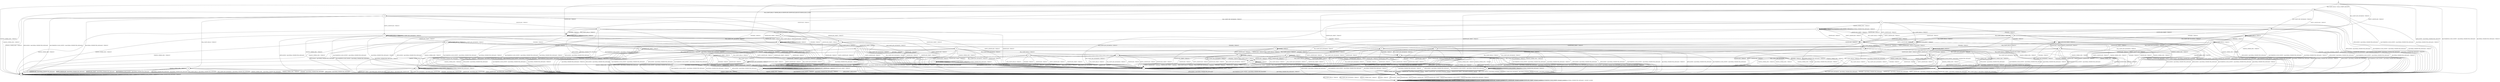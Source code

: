 digraph g {

	s0 [shape="circle" label="s0"];
	s1 [shape="circle" label="s1"];
	s2 [shape="circle" label="s2"];
	s3 [shape="circle" label="s3"];
	s4 [shape="circle" label="s4"];
	s5 [shape="circle" label="s5"];
	s6 [shape="circle" label="s6"];
	s7 [shape="circle" label="s7"];
	s8 [shape="circle" label="s8"];
	s9 [shape="circle" label="s9"];
	s10 [shape="circle" label="s10"];
	s11 [shape="circle" label="s11"];
	s12 [shape="circle" label="s12"];
	s13 [shape="circle" label="s13"];
	s14 [shape="circle" label="s14"];
	s15 [shape="circle" label="s15"];
	s16 [shape="circle" label="s16"];
	s17 [shape="circle" label="s17"];
	s18 [shape="circle" label="s18"];
	s19 [shape="circle" label="s19"];
	s20 [shape="circle" label="s20"];
	s21 [shape="circle" label="s21"];
	s22 [shape="circle" label="s22"];
	s23 [shape="circle" label="s23"];
	s24 [shape="circle" label="s24"];
	s25 [shape="circle" label="s25"];
	s26 [shape="circle" label="s26"];
	s27 [shape="circle" label="s27"];
	s28 [shape="circle" label="s28"];
	s29 [shape="circle" label="s29"];
	s30 [shape="circle" label="s30"];
	s31 [shape="circle" label="s31"];
	s32 [shape="circle" label="s32"];
	s33 [shape="circle" label="s33"];
	s34 [shape="circle" label="s34"];
	s35 [shape="circle" label="s35"];
	s36 [shape="circle" label="s36"];
	s37 [shape="circle" label="s37"];
	s38 [shape="circle" label="s38"];
	s39 [shape="circle" label="s39"];
	s40 [shape="circle" label="s40"];
	s41 [shape="circle" label="s41"];
	s42 [shape="circle" label="s42"];
	s43 [shape="circle" label="s43"];
	s44 [shape="circle" label="s44"];
	s45 [shape="circle" label="s45"];
	s46 [shape="circle" label="s46"];
	s47 [shape="circle" label="s47"];
	s0 -> s3 [label="RSA_CLIENT_HELLO / HELLO_VERIFY_REQUEST"];
	s0 -> s1 [label="RSA_CLIENT_KEY_EXCHANGE / TIMEOUT"];
	s0 -> s9 [label="CHANGE_CIPHER_SPEC / TIMEOUT"];
	s0 -> s7 [label="FINISHED / TIMEOUT"];
	s0 -> s5 [label="APPLICATION / Alert(FATAL,UNEXPECTED_MESSAGE)"];
	s0 -> s8 [label="CERTIFICATE / TIMEOUT"];
	s0 -> s4 [label="EMPTY_CERTIFICATE / TIMEOUT"];
	s0 -> s7 [label="CERTIFICATE_VERIFY / TIMEOUT"];
	s0 -> s5 [label="Alert(WARNING,CLOSE_NOTIFY) / Alert(FATAL,UNEXPECTED_MESSAGE)"];
	s0 -> s5 [label="Alert(FATAL,UNEXPECTED_MESSAGE) / TIMEOUT"];
	s1 -> s25 [label="RSA_CLIENT_HELLO / TIMEOUT"];
	s1 -> s7 [label="RSA_CLIENT_KEY_EXCHANGE / TIMEOUT"];
	s1 -> s2 [label="CHANGE_CIPHER_SPEC / TIMEOUT"];
	s1 -> s41 [label="FINISHED / TIMEOUT"];
	s1 -> s5 [label="APPLICATION / Alert(FATAL,UNEXPECTED_MESSAGE)"];
	s1 -> s24 [label="CERTIFICATE / TIMEOUT"];
	s1 -> s24 [label="EMPTY_CERTIFICATE / TIMEOUT"];
	s1 -> s42 [label="CERTIFICATE_VERIFY / TIMEOUT"];
	s1 -> s5 [label="Alert(WARNING,CLOSE_NOTIFY) / Alert(FATAL,UNEXPECTED_MESSAGE)"];
	s1 -> s5 [label="Alert(FATAL,UNEXPECTED_MESSAGE) / TIMEOUT"];
	s2 -> s5 [label="RSA_CLIENT_HELLO / Alert(FATAL,UNEXPECTED_MESSAGE)"];
	s2 -> s5 [label="RSA_CLIENT_KEY_EXCHANGE / Alert(FATAL,UNEXPECTED_MESSAGE)"];
	s2 -> s9 [label="CHANGE_CIPHER_SPEC / TIMEOUT"];
	s2 -> s5 [label="FINISHED / Alert(FATAL,UNEXPECTED_MESSAGE)"];
	s2 -> s2 [label="APPLICATION / TIMEOUT"];
	s2 -> s5 [label="CERTIFICATE / Alert(FATAL,UNEXPECTED_MESSAGE)"];
	s2 -> s5 [label="EMPTY_CERTIFICATE / Alert(FATAL,UNEXPECTED_MESSAGE)"];
	s2 -> s5 [label="CERTIFICATE_VERIFY / Alert(FATAL,UNEXPECTED_MESSAGE)"];
	s2 -> s2 [label="Alert(WARNING,CLOSE_NOTIFY) / TIMEOUT"];
	s2 -> s2 [label="Alert(FATAL,UNEXPECTED_MESSAGE) / TIMEOUT"];
	s3 -> s10 [label="RSA_CLIENT_HELLO / SERVER_HELLO,CERTIFICATE,CERTIFICATE_REQUEST,SERVER_HELLO_DONE"];
	s3 -> s1 [label="RSA_CLIENT_KEY_EXCHANGE / TIMEOUT"];
	s3 -> s9 [label="CHANGE_CIPHER_SPEC / TIMEOUT"];
	s3 -> s7 [label="FINISHED / TIMEOUT"];
	s3 -> s5 [label="APPLICATION / Alert(FATAL,UNEXPECTED_MESSAGE)"];
	s3 -> s8 [label="CERTIFICATE / TIMEOUT"];
	s3 -> s4 [label="EMPTY_CERTIFICATE / TIMEOUT"];
	s3 -> s7 [label="CERTIFICATE_VERIFY / TIMEOUT"];
	s3 -> s5 [label="Alert(WARNING,CLOSE_NOTIFY) / Alert(FATAL,UNEXPECTED_MESSAGE)"];
	s3 -> s5 [label="Alert(FATAL,UNEXPECTED_MESSAGE) / TIMEOUT"];
	s4 -> s4 [label="RSA_CLIENT_HELLO / TIMEOUT"];
	s4 -> s24 [label="RSA_CLIENT_KEY_EXCHANGE / TIMEOUT"];
	s4 -> s2 [label="CHANGE_CIPHER_SPEC / TIMEOUT"];
	s4 -> s33 [label="FINISHED / TIMEOUT"];
	s4 -> s5 [label="APPLICATION / Alert(FATAL,UNEXPECTED_MESSAGE)"];
	s4 -> s7 [label="CERTIFICATE / TIMEOUT"];
	s4 -> s7 [label="EMPTY_CERTIFICATE / TIMEOUT"];
	s4 -> s27 [label="CERTIFICATE_VERIFY / TIMEOUT"];
	s4 -> s5 [label="Alert(WARNING,CLOSE_NOTIFY) / Alert(FATAL,UNEXPECTED_MESSAGE)"];
	s4 -> s5 [label="Alert(FATAL,UNEXPECTED_MESSAGE) / TIMEOUT"];
	s5 -> s6 [label="RSA_CLIENT_HELLO / TIMEOUT"];
	s5 -> s6 [label="RSA_CLIENT_KEY_EXCHANGE / TIMEOUT"];
	s5 -> s6 [label="CHANGE_CIPHER_SPEC / TIMEOUT"];
	s5 -> s6 [label="FINISHED / TIMEOUT"];
	s5 -> s6 [label="APPLICATION / TIMEOUT"];
	s5 -> s6 [label="CERTIFICATE / TIMEOUT"];
	s5 -> s6 [label="EMPTY_CERTIFICATE / TIMEOUT"];
	s5 -> s6 [label="CERTIFICATE_VERIFY / TIMEOUT"];
	s5 -> s6 [label="Alert(WARNING,CLOSE_NOTIFY) / TIMEOUT"];
	s5 -> s6 [label="Alert(FATAL,UNEXPECTED_MESSAGE) / TIMEOUT"];
	s6 -> s6 [label="RSA_CLIENT_HELLO / SOCKET_CLOSED"];
	s6 -> s6 [label="RSA_CLIENT_KEY_EXCHANGE / SOCKET_CLOSED"];
	s6 -> s6 [label="CHANGE_CIPHER_SPEC / SOCKET_CLOSED"];
	s6 -> s6 [label="FINISHED / SOCKET_CLOSED"];
	s6 -> s6 [label="APPLICATION / SOCKET_CLOSED"];
	s6 -> s6 [label="CERTIFICATE / SOCKET_CLOSED"];
	s6 -> s6 [label="EMPTY_CERTIFICATE / SOCKET_CLOSED"];
	s6 -> s6 [label="CERTIFICATE_VERIFY / SOCKET_CLOSED"];
	s6 -> s6 [label="Alert(WARNING,CLOSE_NOTIFY) / SOCKET_CLOSED"];
	s6 -> s6 [label="Alert(FATAL,UNEXPECTED_MESSAGE) / SOCKET_CLOSED"];
	s7 -> s7 [label="RSA_CLIENT_HELLO / TIMEOUT"];
	s7 -> s7 [label="RSA_CLIENT_KEY_EXCHANGE / TIMEOUT"];
	s7 -> s9 [label="CHANGE_CIPHER_SPEC / TIMEOUT"];
	s7 -> s7 [label="FINISHED / TIMEOUT"];
	s7 -> s5 [label="APPLICATION / Alert(FATAL,UNEXPECTED_MESSAGE)"];
	s7 -> s7 [label="CERTIFICATE / TIMEOUT"];
	s7 -> s7 [label="EMPTY_CERTIFICATE / TIMEOUT"];
	s7 -> s7 [label="CERTIFICATE_VERIFY / TIMEOUT"];
	s7 -> s5 [label="Alert(WARNING,CLOSE_NOTIFY) / Alert(FATAL,UNEXPECTED_MESSAGE)"];
	s7 -> s5 [label="Alert(FATAL,UNEXPECTED_MESSAGE) / TIMEOUT"];
	s8 -> s8 [label="RSA_CLIENT_HELLO / TIMEOUT"];
	s8 -> s23 [label="RSA_CLIENT_KEY_EXCHANGE / TIMEOUT"];
	s8 -> s9 [label="CHANGE_CIPHER_SPEC / TIMEOUT"];
	s8 -> s8 [label="FINISHED / TIMEOUT"];
	s8 -> s5 [label="APPLICATION / Alert(FATAL,UNEXPECTED_MESSAGE)"];
	s8 -> s7 [label="CERTIFICATE / TIMEOUT"];
	s8 -> s7 [label="EMPTY_CERTIFICATE / TIMEOUT"];
	s8 -> s27 [label="CERTIFICATE_VERIFY / TIMEOUT"];
	s8 -> s5 [label="Alert(WARNING,CLOSE_NOTIFY) / Alert(FATAL,UNEXPECTED_MESSAGE)"];
	s8 -> s5 [label="Alert(FATAL,UNEXPECTED_MESSAGE) / TIMEOUT"];
	s9 -> s9 [label="RSA_CLIENT_HELLO / TIMEOUT"];
	s9 -> s9 [label="RSA_CLIENT_KEY_EXCHANGE / TIMEOUT"];
	s9 -> s9 [label="CHANGE_CIPHER_SPEC / TIMEOUT"];
	s9 -> s9 [label="FINISHED / TIMEOUT"];
	s9 -> s9 [label="APPLICATION / TIMEOUT"];
	s9 -> s9 [label="CERTIFICATE / TIMEOUT"];
	s9 -> s9 [label="EMPTY_CERTIFICATE / TIMEOUT"];
	s9 -> s9 [label="CERTIFICATE_VERIFY / TIMEOUT"];
	s9 -> s9 [label="Alert(WARNING,CLOSE_NOTIFY) / TIMEOUT"];
	s9 -> s9 [label="Alert(FATAL,UNEXPECTED_MESSAGE) / TIMEOUT"];
	s10 -> s26 [label="RSA_CLIENT_HELLO / TIMEOUT"];
	s10 -> s12 [label="RSA_CLIENT_KEY_EXCHANGE / TIMEOUT"];
	s10 -> s9 [label="CHANGE_CIPHER_SPEC / TIMEOUT"];
	s10 -> s7 [label="FINISHED / TIMEOUT"];
	s10 -> s5 [label="APPLICATION / Alert(FATAL,UNEXPECTED_MESSAGE)"];
	s10 -> s17 [label="CERTIFICATE / TIMEOUT"];
	s10 -> s11 [label="EMPTY_CERTIFICATE / TIMEOUT"];
	s10 -> s7 [label="CERTIFICATE_VERIFY / TIMEOUT"];
	s10 -> s5 [label="Alert(WARNING,CLOSE_NOTIFY) / Alert(FATAL,UNEXPECTED_MESSAGE)"];
	s10 -> s5 [label="Alert(FATAL,UNEXPECTED_MESSAGE) / TIMEOUT"];
	s11 -> s11 [label="RSA_CLIENT_HELLO / TIMEOUT"];
	s11 -> s11 [label="RSA_CLIENT_KEY_EXCHANGE / TIMEOUT"];
	s11 -> s13 [label="CHANGE_CIPHER_SPEC / TIMEOUT"];
	s11 -> s35 [label="FINISHED / TIMEOUT"];
	s11 -> s5 [label="APPLICATION / Alert(FATAL,UNEXPECTED_MESSAGE)"];
	s11 -> s7 [label="CERTIFICATE / TIMEOUT"];
	s11 -> s7 [label="EMPTY_CERTIFICATE / TIMEOUT"];
	s11 -> s38 [label="CERTIFICATE_VERIFY / TIMEOUT"];
	s11 -> s5 [label="Alert(WARNING,CLOSE_NOTIFY) / Alert(FATAL,UNEXPECTED_MESSAGE)"];
	s11 -> s5 [label="Alert(FATAL,UNEXPECTED_MESSAGE) / TIMEOUT"];
	s12 -> s25 [label="RSA_CLIENT_HELLO / TIMEOUT"];
	s12 -> s7 [label="RSA_CLIENT_KEY_EXCHANGE / TIMEOUT"];
	s12 -> s16 [label="CHANGE_CIPHER_SPEC / TIMEOUT"];
	s12 -> s41 [label="FINISHED / TIMEOUT"];
	s12 -> s5 [label="APPLICATION / Alert(FATAL,UNEXPECTED_MESSAGE)"];
	s12 -> s24 [label="CERTIFICATE / TIMEOUT"];
	s12 -> s24 [label="EMPTY_CERTIFICATE / TIMEOUT"];
	s12 -> s14 [label="CERTIFICATE_VERIFY / TIMEOUT"];
	s12 -> s5 [label="Alert(WARNING,CLOSE_NOTIFY) / Alert(FATAL,UNEXPECTED_MESSAGE)"];
	s12 -> s5 [label="Alert(FATAL,UNEXPECTED_MESSAGE) / TIMEOUT"];
	s13 -> s5 [label="RSA_CLIENT_HELLO / Alert(FATAL,BAD_CERTIFICATE)"];
	s13 -> s5 [label="RSA_CLIENT_KEY_EXCHANGE / Alert(FATAL,BAD_CERTIFICATE)"];
	s13 -> s9 [label="CHANGE_CIPHER_SPEC / TIMEOUT"];
	s13 -> s5 [label="FINISHED / Alert(FATAL,BAD_CERTIFICATE)"];
	s13 -> s13 [label="APPLICATION / TIMEOUT"];
	s13 -> s5 [label="CERTIFICATE / Alert(FATAL,BAD_CERTIFICATE)"];
	s13 -> s5 [label="EMPTY_CERTIFICATE / Alert(FATAL,BAD_CERTIFICATE)"];
	s13 -> s5 [label="CERTIFICATE_VERIFY / Alert(FATAL,BAD_CERTIFICATE)"];
	s13 -> s13 [label="Alert(WARNING,CLOSE_NOTIFY) / TIMEOUT"];
	s13 -> s13 [label="Alert(FATAL,UNEXPECTED_MESSAGE) / TIMEOUT"];
	s14 -> s34 [label="RSA_CLIENT_HELLO / TIMEOUT"];
	s14 -> s7 [label="RSA_CLIENT_KEY_EXCHANGE / TIMEOUT"];
	s14 -> s15 [label="CHANGE_CIPHER_SPEC / TIMEOUT"];
	s14 -> s14 [label="FINISHED / TIMEOUT"];
	s14 -> s5 [label="APPLICATION / Alert(FATAL,UNEXPECTED_MESSAGE)"];
	s14 -> s36 [label="CERTIFICATE / TIMEOUT"];
	s14 -> s36 [label="EMPTY_CERTIFICATE / TIMEOUT"];
	s14 -> s7 [label="CERTIFICATE_VERIFY / TIMEOUT"];
	s14 -> s5 [label="Alert(WARNING,CLOSE_NOTIFY) / Alert(FATAL,UNEXPECTED_MESSAGE)"];
	s14 -> s5 [label="Alert(FATAL,UNEXPECTED_MESSAGE) / TIMEOUT"];
	s15 -> s5 [label="RSA_CLIENT_HELLO / Alert(FATAL,INTERNAL_ERROR)"];
	s15 -> s5 [label="RSA_CLIENT_KEY_EXCHANGE / Alert(FATAL,INTERNAL_ERROR)"];
	s15 -> s9 [label="CHANGE_CIPHER_SPEC / TIMEOUT"];
	s15 -> s5 [label="FINISHED / Alert(FATAL,INTERNAL_ERROR)"];
	s15 -> s15 [label="APPLICATION / TIMEOUT"];
	s15 -> s5 [label="CERTIFICATE / Alert(FATAL,INTERNAL_ERROR)"];
	s15 -> s5 [label="EMPTY_CERTIFICATE / Alert(FATAL,INTERNAL_ERROR)"];
	s15 -> s5 [label="CERTIFICATE_VERIFY / Alert(FATAL,INTERNAL_ERROR)"];
	s15 -> s15 [label="Alert(WARNING,CLOSE_NOTIFY) / TIMEOUT"];
	s15 -> s15 [label="Alert(FATAL,UNEXPECTED_MESSAGE) / TIMEOUT"];
	s16 -> s25 [label="RSA_CLIENT_HELLO / TIMEOUT"];
	s16 -> s7 [label="RSA_CLIENT_KEY_EXCHANGE / TIMEOUT"];
	s16 -> s9 [label="CHANGE_CIPHER_SPEC / TIMEOUT"];
	s16 -> s5 [label="FINISHED / Alert(FATAL,INTERNAL_ERROR)"];
	s16 -> s16 [label="APPLICATION / TIMEOUT"];
	s16 -> s24 [label="CERTIFICATE / TIMEOUT"];
	s16 -> s24 [label="EMPTY_CERTIFICATE / TIMEOUT"];
	s16 -> s42 [label="CERTIFICATE_VERIFY / TIMEOUT"];
	s16 -> s16 [label="Alert(WARNING,CLOSE_NOTIFY) / TIMEOUT"];
	s16 -> s16 [label="Alert(FATAL,UNEXPECTED_MESSAGE) / TIMEOUT"];
	s17 -> s8 [label="RSA_CLIENT_HELLO / TIMEOUT"];
	s17 -> s18 [label="RSA_CLIENT_KEY_EXCHANGE / TIMEOUT"];
	s17 -> s9 [label="CHANGE_CIPHER_SPEC / TIMEOUT"];
	s17 -> s8 [label="FINISHED / TIMEOUT"];
	s17 -> s5 [label="APPLICATION / Alert(FATAL,UNEXPECTED_MESSAGE)"];
	s17 -> s7 [label="CERTIFICATE / TIMEOUT"];
	s17 -> s7 [label="EMPTY_CERTIFICATE / TIMEOUT"];
	s17 -> s27 [label="CERTIFICATE_VERIFY / TIMEOUT"];
	s17 -> s5 [label="Alert(WARNING,CLOSE_NOTIFY) / Alert(FATAL,UNEXPECTED_MESSAGE)"];
	s17 -> s5 [label="Alert(FATAL,UNEXPECTED_MESSAGE) / TIMEOUT"];
	s18 -> s23 [label="RSA_CLIENT_HELLO / TIMEOUT"];
	s18 -> s7 [label="RSA_CLIENT_KEY_EXCHANGE / TIMEOUT"];
	s18 -> s9 [label="CHANGE_CIPHER_SPEC / TIMEOUT"];
	s18 -> s23 [label="FINISHED / TIMEOUT"];
	s18 -> s5 [label="APPLICATION / Alert(FATAL,UNEXPECTED_MESSAGE)"];
	s18 -> s7 [label="CERTIFICATE / TIMEOUT"];
	s18 -> s7 [label="EMPTY_CERTIFICATE / TIMEOUT"];
	s18 -> s19 [label="CERTIFICATE_VERIFY / TIMEOUT"];
	s18 -> s5 [label="Alert(WARNING,CLOSE_NOTIFY) / Alert(FATAL,UNEXPECTED_MESSAGE)"];
	s18 -> s5 [label="Alert(FATAL,UNEXPECTED_MESSAGE) / TIMEOUT"];
	s19 -> s22 [label="RSA_CLIENT_HELLO / TIMEOUT"];
	s19 -> s7 [label="RSA_CLIENT_KEY_EXCHANGE / TIMEOUT"];
	s19 -> s20 [label="CHANGE_CIPHER_SPEC / TIMEOUT"];
	s19 -> s39 [label="FINISHED / TIMEOUT"];
	s19 -> s5 [label="APPLICATION / Alert(FATAL,UNEXPECTED_MESSAGE)"];
	s19 -> s7 [label="CERTIFICATE / TIMEOUT"];
	s19 -> s7 [label="EMPTY_CERTIFICATE / TIMEOUT"];
	s19 -> s7 [label="CERTIFICATE_VERIFY / TIMEOUT"];
	s19 -> s5 [label="Alert(WARNING,CLOSE_NOTIFY) / Alert(FATAL,UNEXPECTED_MESSAGE)"];
	s19 -> s5 [label="Alert(FATAL,UNEXPECTED_MESSAGE) / TIMEOUT"];
	s20 -> s7 [label="RSA_CLIENT_HELLO / TIMEOUT"];
	s20 -> s7 [label="RSA_CLIENT_KEY_EXCHANGE / TIMEOUT"];
	s20 -> s9 [label="CHANGE_CIPHER_SPEC / TIMEOUT"];
	s20 -> s21 [label="FINISHED / CHANGE_CIPHER_SPEC,FINISHED,CHANGE_CIPHER_SPEC,FINISHED"];
	s20 -> s20 [label="APPLICATION / TIMEOUT"];
	s20 -> s7 [label="CERTIFICATE / TIMEOUT"];
	s20 -> s7 [label="EMPTY_CERTIFICATE / TIMEOUT"];
	s20 -> s7 [label="CERTIFICATE_VERIFY / TIMEOUT"];
	s20 -> s20 [label="Alert(WARNING,CLOSE_NOTIFY) / TIMEOUT"];
	s20 -> s20 [label="Alert(FATAL,UNEXPECTED_MESSAGE) / TIMEOUT"];
	s21 -> s21 [label="RSA_CLIENT_HELLO / TIMEOUT"];
	s21 -> s21 [label="RSA_CLIENT_KEY_EXCHANGE / TIMEOUT"];
	s21 -> s9 [label="CHANGE_CIPHER_SPEC / TIMEOUT"];
	s21 -> s21 [label="FINISHED / TIMEOUT"];
	s21 -> s5 [label="APPLICATION / APPLICATION"];
	s21 -> s21 [label="CERTIFICATE / TIMEOUT"];
	s21 -> s21 [label="EMPTY_CERTIFICATE / TIMEOUT"];
	s21 -> s21 [label="CERTIFICATE_VERIFY / TIMEOUT"];
	s21 -> s5 [label="Alert(WARNING,CLOSE_NOTIFY) / TIMEOUT"];
	s21 -> s5 [label="Alert(FATAL,UNEXPECTED_MESSAGE) / TIMEOUT"];
	s22 -> s7 [label="RSA_CLIENT_HELLO / TIMEOUT"];
	s22 -> s7 [label="RSA_CLIENT_KEY_EXCHANGE / TIMEOUT"];
	s22 -> s2 [label="CHANGE_CIPHER_SPEC / TIMEOUT"];
	s22 -> s32 [label="FINISHED / TIMEOUT"];
	s22 -> s5 [label="APPLICATION / Alert(FATAL,UNEXPECTED_MESSAGE)"];
	s22 -> s7 [label="CERTIFICATE / TIMEOUT"];
	s22 -> s7 [label="EMPTY_CERTIFICATE / TIMEOUT"];
	s22 -> s7 [label="CERTIFICATE_VERIFY / TIMEOUT"];
	s22 -> s5 [label="Alert(WARNING,CLOSE_NOTIFY) / Alert(FATAL,UNEXPECTED_MESSAGE)"];
	s22 -> s5 [label="Alert(FATAL,UNEXPECTED_MESSAGE) / TIMEOUT"];
	s23 -> s23 [label="RSA_CLIENT_HELLO / TIMEOUT"];
	s23 -> s7 [label="RSA_CLIENT_KEY_EXCHANGE / TIMEOUT"];
	s23 -> s9 [label="CHANGE_CIPHER_SPEC / TIMEOUT"];
	s23 -> s23 [label="FINISHED / TIMEOUT"];
	s23 -> s5 [label="APPLICATION / Alert(FATAL,UNEXPECTED_MESSAGE)"];
	s23 -> s7 [label="CERTIFICATE / TIMEOUT"];
	s23 -> s7 [label="EMPTY_CERTIFICATE / TIMEOUT"];
	s23 -> s28 [label="CERTIFICATE_VERIFY / TIMEOUT"];
	s23 -> s5 [label="Alert(WARNING,CLOSE_NOTIFY) / Alert(FATAL,UNEXPECTED_MESSAGE)"];
	s23 -> s5 [label="Alert(FATAL,UNEXPECTED_MESSAGE) / TIMEOUT"];
	s24 -> s29 [label="RSA_CLIENT_HELLO / TIMEOUT"];
	s24 -> s7 [label="RSA_CLIENT_KEY_EXCHANGE / TIMEOUT"];
	s24 -> s2 [label="CHANGE_CIPHER_SPEC / TIMEOUT"];
	s24 -> s45 [label="FINISHED / TIMEOUT"];
	s24 -> s5 [label="APPLICATION / Alert(FATAL,UNEXPECTED_MESSAGE)"];
	s24 -> s7 [label="CERTIFICATE / TIMEOUT"];
	s24 -> s7 [label="EMPTY_CERTIFICATE / TIMEOUT"];
	s24 -> s28 [label="CERTIFICATE_VERIFY / TIMEOUT"];
	s24 -> s5 [label="Alert(WARNING,CLOSE_NOTIFY) / Alert(FATAL,UNEXPECTED_MESSAGE)"];
	s24 -> s5 [label="Alert(FATAL,UNEXPECTED_MESSAGE) / TIMEOUT"];
	s25 -> s7 [label="RSA_CLIENT_HELLO / TIMEOUT"];
	s25 -> s7 [label="RSA_CLIENT_KEY_EXCHANGE / TIMEOUT"];
	s25 -> s2 [label="CHANGE_CIPHER_SPEC / TIMEOUT"];
	s25 -> s30 [label="FINISHED / TIMEOUT"];
	s25 -> s5 [label="APPLICATION / Alert(FATAL,UNEXPECTED_MESSAGE)"];
	s25 -> s29 [label="CERTIFICATE / TIMEOUT"];
	s25 -> s29 [label="EMPTY_CERTIFICATE / TIMEOUT"];
	s25 -> s25 [label="CERTIFICATE_VERIFY / TIMEOUT"];
	s25 -> s5 [label="Alert(WARNING,CLOSE_NOTIFY) / Alert(FATAL,UNEXPECTED_MESSAGE)"];
	s25 -> s5 [label="Alert(FATAL,UNEXPECTED_MESSAGE) / TIMEOUT"];
	s26 -> s5 [label="RSA_CLIENT_HELLO / Alert(FATAL,UNEXPECTED_MESSAGE)"];
	s26 -> s5 [label="RSA_CLIENT_KEY_EXCHANGE / Alert(FATAL,UNEXPECTED_MESSAGE)"];
	s26 -> s5 [label="CHANGE_CIPHER_SPEC / Alert(FATAL,UNEXPECTED_MESSAGE)"];
	s26 -> s5 [label="FINISHED / Alert(FATAL,UNEXPECTED_MESSAGE)"];
	s26 -> s5 [label="APPLICATION / Alert(FATAL,UNEXPECTED_MESSAGE)"];
	s26 -> s5 [label="CERTIFICATE / Alert(FATAL,UNEXPECTED_MESSAGE)"];
	s26 -> s5 [label="EMPTY_CERTIFICATE / Alert(FATAL,UNEXPECTED_MESSAGE)"];
	s26 -> s5 [label="CERTIFICATE_VERIFY / Alert(FATAL,UNEXPECTED_MESSAGE)"];
	s26 -> s5 [label="Alert(WARNING,CLOSE_NOTIFY) / Alert(FATAL,UNEXPECTED_MESSAGE)"];
	s26 -> s5 [label="Alert(FATAL,UNEXPECTED_MESSAGE) / Alert(FATAL,UNEXPECTED_MESSAGE)"];
	s27 -> s40 [label="RSA_CLIENT_HELLO / TIMEOUT"];
	s27 -> s28 [label="RSA_CLIENT_KEY_EXCHANGE / TIMEOUT"];
	s27 -> s2 [label="CHANGE_CIPHER_SPEC / TIMEOUT"];
	s27 -> s43 [label="FINISHED / TIMEOUT"];
	s27 -> s5 [label="APPLICATION / Alert(FATAL,UNEXPECTED_MESSAGE)"];
	s27 -> s7 [label="CERTIFICATE / TIMEOUT"];
	s27 -> s7 [label="EMPTY_CERTIFICATE / TIMEOUT"];
	s27 -> s7 [label="CERTIFICATE_VERIFY / TIMEOUT"];
	s27 -> s5 [label="Alert(WARNING,CLOSE_NOTIFY) / Alert(FATAL,UNEXPECTED_MESSAGE)"];
	s27 -> s5 [label="Alert(FATAL,UNEXPECTED_MESSAGE) / TIMEOUT"];
	s28 -> s22 [label="RSA_CLIENT_HELLO / TIMEOUT"];
	s28 -> s7 [label="RSA_CLIENT_KEY_EXCHANGE / TIMEOUT"];
	s28 -> s2 [label="CHANGE_CIPHER_SPEC / TIMEOUT"];
	s28 -> s39 [label="FINISHED / TIMEOUT"];
	s28 -> s5 [label="APPLICATION / Alert(FATAL,UNEXPECTED_MESSAGE)"];
	s28 -> s7 [label="CERTIFICATE / TIMEOUT"];
	s28 -> s7 [label="EMPTY_CERTIFICATE / TIMEOUT"];
	s28 -> s7 [label="CERTIFICATE_VERIFY / TIMEOUT"];
	s28 -> s5 [label="Alert(WARNING,CLOSE_NOTIFY) / Alert(FATAL,UNEXPECTED_MESSAGE)"];
	s28 -> s5 [label="Alert(FATAL,UNEXPECTED_MESSAGE) / TIMEOUT"];
	s29 -> s7 [label="RSA_CLIENT_HELLO / TIMEOUT"];
	s29 -> s7 [label="RSA_CLIENT_KEY_EXCHANGE / TIMEOUT"];
	s29 -> s2 [label="CHANGE_CIPHER_SPEC / TIMEOUT"];
	s29 -> s31 [label="FINISHED / TIMEOUT"];
	s29 -> s5 [label="APPLICATION / Alert(FATAL,UNEXPECTED_MESSAGE)"];
	s29 -> s7 [label="CERTIFICATE / TIMEOUT"];
	s29 -> s7 [label="EMPTY_CERTIFICATE / TIMEOUT"];
	s29 -> s22 [label="CERTIFICATE_VERIFY / TIMEOUT"];
	s29 -> s5 [label="Alert(WARNING,CLOSE_NOTIFY) / Alert(FATAL,UNEXPECTED_MESSAGE)"];
	s29 -> s5 [label="Alert(FATAL,UNEXPECTED_MESSAGE) / TIMEOUT"];
	s30 -> s7 [label="RSA_CLIENT_HELLO / TIMEOUT"];
	s30 -> s7 [label="RSA_CLIENT_KEY_EXCHANGE / TIMEOUT"];
	s30 -> s2 [label="CHANGE_CIPHER_SPEC / TIMEOUT"];
	s30 -> s7 [label="FINISHED / TIMEOUT"];
	s30 -> s5 [label="APPLICATION / Alert(FATAL,UNEXPECTED_MESSAGE)"];
	s30 -> s31 [label="CERTIFICATE / TIMEOUT"];
	s30 -> s31 [label="EMPTY_CERTIFICATE / TIMEOUT"];
	s30 -> s30 [label="CERTIFICATE_VERIFY / TIMEOUT"];
	s30 -> s5 [label="Alert(WARNING,CLOSE_NOTIFY) / Alert(FATAL,UNEXPECTED_MESSAGE)"];
	s30 -> s5 [label="Alert(FATAL,UNEXPECTED_MESSAGE) / TIMEOUT"];
	s31 -> s7 [label="RSA_CLIENT_HELLO / TIMEOUT"];
	s31 -> s7 [label="RSA_CLIENT_KEY_EXCHANGE / TIMEOUT"];
	s31 -> s2 [label="CHANGE_CIPHER_SPEC / TIMEOUT"];
	s31 -> s7 [label="FINISHED / TIMEOUT"];
	s31 -> s5 [label="APPLICATION / Alert(FATAL,UNEXPECTED_MESSAGE)"];
	s31 -> s7 [label="CERTIFICATE / TIMEOUT"];
	s31 -> s7 [label="EMPTY_CERTIFICATE / TIMEOUT"];
	s31 -> s32 [label="CERTIFICATE_VERIFY / TIMEOUT"];
	s31 -> s5 [label="Alert(WARNING,CLOSE_NOTIFY) / Alert(FATAL,UNEXPECTED_MESSAGE)"];
	s31 -> s5 [label="Alert(FATAL,UNEXPECTED_MESSAGE) / TIMEOUT"];
	s32 -> s7 [label="RSA_CLIENT_HELLO / TIMEOUT"];
	s32 -> s7 [label="RSA_CLIENT_KEY_EXCHANGE / TIMEOUT"];
	s32 -> s2 [label="CHANGE_CIPHER_SPEC / TIMEOUT"];
	s32 -> s7 [label="FINISHED / TIMEOUT"];
	s32 -> s5 [label="APPLICATION / Alert(FATAL,UNEXPECTED_MESSAGE)"];
	s32 -> s7 [label="CERTIFICATE / TIMEOUT"];
	s32 -> s7 [label="EMPTY_CERTIFICATE / TIMEOUT"];
	s32 -> s7 [label="CERTIFICATE_VERIFY / TIMEOUT"];
	s32 -> s5 [label="Alert(WARNING,CLOSE_NOTIFY) / Alert(FATAL,UNEXPECTED_MESSAGE)"];
	s32 -> s5 [label="Alert(FATAL,UNEXPECTED_MESSAGE) / TIMEOUT"];
	s33 -> s33 [label="RSA_CLIENT_HELLO / TIMEOUT"];
	s33 -> s45 [label="RSA_CLIENT_KEY_EXCHANGE / TIMEOUT"];
	s33 -> s2 [label="CHANGE_CIPHER_SPEC / TIMEOUT"];
	s33 -> s7 [label="FINISHED / TIMEOUT"];
	s33 -> s5 [label="APPLICATION / Alert(FATAL,UNEXPECTED_MESSAGE)"];
	s33 -> s7 [label="CERTIFICATE / TIMEOUT"];
	s33 -> s7 [label="EMPTY_CERTIFICATE / TIMEOUT"];
	s33 -> s43 [label="CERTIFICATE_VERIFY / TIMEOUT"];
	s33 -> s5 [label="Alert(WARNING,CLOSE_NOTIFY) / Alert(FATAL,UNEXPECTED_MESSAGE)"];
	s33 -> s5 [label="Alert(FATAL,UNEXPECTED_MESSAGE) / TIMEOUT"];
	s34 -> s7 [label="RSA_CLIENT_HELLO / TIMEOUT"];
	s34 -> s7 [label="RSA_CLIENT_KEY_EXCHANGE / TIMEOUT"];
	s34 -> s15 [label="CHANGE_CIPHER_SPEC / TIMEOUT"];
	s34 -> s34 [label="FINISHED / TIMEOUT"];
	s34 -> s5 [label="APPLICATION / Alert(FATAL,UNEXPECTED_MESSAGE)"];
	s34 -> s37 [label="CERTIFICATE / TIMEOUT"];
	s34 -> s37 [label="EMPTY_CERTIFICATE / TIMEOUT"];
	s34 -> s7 [label="CERTIFICATE_VERIFY / TIMEOUT"];
	s34 -> s5 [label="Alert(WARNING,CLOSE_NOTIFY) / Alert(FATAL,UNEXPECTED_MESSAGE)"];
	s34 -> s5 [label="Alert(FATAL,UNEXPECTED_MESSAGE) / TIMEOUT"];
	s35 -> s46 [label="RSA_CLIENT_HELLO / TIMEOUT"];
	s35 -> s47 [label="RSA_CLIENT_KEY_EXCHANGE / TIMEOUT"];
	s35 -> s13 [label="CHANGE_CIPHER_SPEC / TIMEOUT"];
	s35 -> s7 [label="FINISHED / TIMEOUT"];
	s35 -> s5 [label="APPLICATION / Alert(FATAL,UNEXPECTED_MESSAGE)"];
	s35 -> s7 [label="CERTIFICATE / TIMEOUT"];
	s35 -> s7 [label="EMPTY_CERTIFICATE / TIMEOUT"];
	s35 -> s35 [label="CERTIFICATE_VERIFY / TIMEOUT"];
	s35 -> s5 [label="Alert(WARNING,CLOSE_NOTIFY) / Alert(FATAL,UNEXPECTED_MESSAGE)"];
	s35 -> s5 [label="Alert(FATAL,UNEXPECTED_MESSAGE) / TIMEOUT"];
	s36 -> s37 [label="RSA_CLIENT_HELLO / TIMEOUT"];
	s36 -> s7 [label="RSA_CLIENT_KEY_EXCHANGE / TIMEOUT"];
	s36 -> s15 [label="CHANGE_CIPHER_SPEC / TIMEOUT"];
	s36 -> s36 [label="FINISHED / TIMEOUT"];
	s36 -> s5 [label="APPLICATION / Alert(FATAL,UNEXPECTED_MESSAGE)"];
	s36 -> s7 [label="CERTIFICATE / TIMEOUT"];
	s36 -> s7 [label="EMPTY_CERTIFICATE / TIMEOUT"];
	s36 -> s7 [label="CERTIFICATE_VERIFY / TIMEOUT"];
	s36 -> s5 [label="Alert(WARNING,CLOSE_NOTIFY) / Alert(FATAL,UNEXPECTED_MESSAGE)"];
	s36 -> s5 [label="Alert(FATAL,UNEXPECTED_MESSAGE) / TIMEOUT"];
	s37 -> s7 [label="RSA_CLIENT_HELLO / TIMEOUT"];
	s37 -> s7 [label="RSA_CLIENT_KEY_EXCHANGE / TIMEOUT"];
	s37 -> s15 [label="CHANGE_CIPHER_SPEC / TIMEOUT"];
	s37 -> s37 [label="FINISHED / TIMEOUT"];
	s37 -> s5 [label="APPLICATION / Alert(FATAL,UNEXPECTED_MESSAGE)"];
	s37 -> s7 [label="CERTIFICATE / TIMEOUT"];
	s37 -> s7 [label="EMPTY_CERTIFICATE / TIMEOUT"];
	s37 -> s7 [label="CERTIFICATE_VERIFY / TIMEOUT"];
	s37 -> s5 [label="Alert(WARNING,CLOSE_NOTIFY) / Alert(FATAL,UNEXPECTED_MESSAGE)"];
	s37 -> s5 [label="Alert(FATAL,UNEXPECTED_MESSAGE) / TIMEOUT"];
	s38 -> s38 [label="RSA_CLIENT_HELLO / TIMEOUT"];
	s38 -> s38 [label="RSA_CLIENT_KEY_EXCHANGE / TIMEOUT"];
	s38 -> s13 [label="CHANGE_CIPHER_SPEC / TIMEOUT"];
	s38 -> s35 [label="FINISHED / TIMEOUT"];
	s38 -> s5 [label="APPLICATION / Alert(FATAL,UNEXPECTED_MESSAGE)"];
	s38 -> s7 [label="CERTIFICATE / TIMEOUT"];
	s38 -> s7 [label="EMPTY_CERTIFICATE / TIMEOUT"];
	s38 -> s7 [label="CERTIFICATE_VERIFY / TIMEOUT"];
	s38 -> s5 [label="Alert(WARNING,CLOSE_NOTIFY) / Alert(FATAL,UNEXPECTED_MESSAGE)"];
	s38 -> s5 [label="Alert(FATAL,UNEXPECTED_MESSAGE) / TIMEOUT"];
	s39 -> s32 [label="RSA_CLIENT_HELLO / TIMEOUT"];
	s39 -> s7 [label="RSA_CLIENT_KEY_EXCHANGE / TIMEOUT"];
	s39 -> s2 [label="CHANGE_CIPHER_SPEC / TIMEOUT"];
	s39 -> s7 [label="FINISHED / TIMEOUT"];
	s39 -> s5 [label="APPLICATION / Alert(FATAL,UNEXPECTED_MESSAGE)"];
	s39 -> s7 [label="CERTIFICATE / TIMEOUT"];
	s39 -> s7 [label="EMPTY_CERTIFICATE / TIMEOUT"];
	s39 -> s7 [label="CERTIFICATE_VERIFY / TIMEOUT"];
	s39 -> s5 [label="Alert(WARNING,CLOSE_NOTIFY) / Alert(FATAL,UNEXPECTED_MESSAGE)"];
	s39 -> s5 [label="Alert(FATAL,UNEXPECTED_MESSAGE) / TIMEOUT"];
	s40 -> s7 [label="RSA_CLIENT_HELLO / TIMEOUT"];
	s40 -> s22 [label="RSA_CLIENT_KEY_EXCHANGE / TIMEOUT"];
	s40 -> s2 [label="CHANGE_CIPHER_SPEC / TIMEOUT"];
	s40 -> s44 [label="FINISHED / TIMEOUT"];
	s40 -> s5 [label="APPLICATION / Alert(FATAL,UNEXPECTED_MESSAGE)"];
	s40 -> s7 [label="CERTIFICATE / TIMEOUT"];
	s40 -> s7 [label="EMPTY_CERTIFICATE / TIMEOUT"];
	s40 -> s7 [label="CERTIFICATE_VERIFY / TIMEOUT"];
	s40 -> s5 [label="Alert(WARNING,CLOSE_NOTIFY) / Alert(FATAL,UNEXPECTED_MESSAGE)"];
	s40 -> s5 [label="Alert(FATAL,UNEXPECTED_MESSAGE) / TIMEOUT"];
	s41 -> s30 [label="RSA_CLIENT_HELLO / TIMEOUT"];
	s41 -> s7 [label="RSA_CLIENT_KEY_EXCHANGE / TIMEOUT"];
	s41 -> s2 [label="CHANGE_CIPHER_SPEC / TIMEOUT"];
	s41 -> s7 [label="FINISHED / TIMEOUT"];
	s41 -> s5 [label="APPLICATION / Alert(FATAL,UNEXPECTED_MESSAGE)"];
	s41 -> s45 [label="CERTIFICATE / TIMEOUT"];
	s41 -> s45 [label="EMPTY_CERTIFICATE / TIMEOUT"];
	s41 -> s41 [label="CERTIFICATE_VERIFY / TIMEOUT"];
	s41 -> s5 [label="Alert(WARNING,CLOSE_NOTIFY) / Alert(FATAL,UNEXPECTED_MESSAGE)"];
	s41 -> s5 [label="Alert(FATAL,UNEXPECTED_MESSAGE) / TIMEOUT"];
	s42 -> s25 [label="RSA_CLIENT_HELLO / TIMEOUT"];
	s42 -> s7 [label="RSA_CLIENT_KEY_EXCHANGE / TIMEOUT"];
	s42 -> s2 [label="CHANGE_CIPHER_SPEC / TIMEOUT"];
	s42 -> s41 [label="FINISHED / TIMEOUT"];
	s42 -> s5 [label="APPLICATION / Alert(FATAL,UNEXPECTED_MESSAGE)"];
	s42 -> s28 [label="CERTIFICATE / TIMEOUT"];
	s42 -> s28 [label="EMPTY_CERTIFICATE / TIMEOUT"];
	s42 -> s7 [label="CERTIFICATE_VERIFY / TIMEOUT"];
	s42 -> s5 [label="Alert(WARNING,CLOSE_NOTIFY) / Alert(FATAL,UNEXPECTED_MESSAGE)"];
	s42 -> s5 [label="Alert(FATAL,UNEXPECTED_MESSAGE) / TIMEOUT"];
	s43 -> s44 [label="RSA_CLIENT_HELLO / TIMEOUT"];
	s43 -> s39 [label="RSA_CLIENT_KEY_EXCHANGE / TIMEOUT"];
	s43 -> s2 [label="CHANGE_CIPHER_SPEC / TIMEOUT"];
	s43 -> s7 [label="FINISHED / TIMEOUT"];
	s43 -> s5 [label="APPLICATION / Alert(FATAL,UNEXPECTED_MESSAGE)"];
	s43 -> s7 [label="CERTIFICATE / TIMEOUT"];
	s43 -> s7 [label="EMPTY_CERTIFICATE / TIMEOUT"];
	s43 -> s7 [label="CERTIFICATE_VERIFY / TIMEOUT"];
	s43 -> s5 [label="Alert(WARNING,CLOSE_NOTIFY) / Alert(FATAL,UNEXPECTED_MESSAGE)"];
	s43 -> s5 [label="Alert(FATAL,UNEXPECTED_MESSAGE) / TIMEOUT"];
	s44 -> s7 [label="RSA_CLIENT_HELLO / TIMEOUT"];
	s44 -> s32 [label="RSA_CLIENT_KEY_EXCHANGE / TIMEOUT"];
	s44 -> s2 [label="CHANGE_CIPHER_SPEC / TIMEOUT"];
	s44 -> s7 [label="FINISHED / TIMEOUT"];
	s44 -> s5 [label="APPLICATION / Alert(FATAL,UNEXPECTED_MESSAGE)"];
	s44 -> s7 [label="CERTIFICATE / TIMEOUT"];
	s44 -> s7 [label="EMPTY_CERTIFICATE / TIMEOUT"];
	s44 -> s7 [label="CERTIFICATE_VERIFY / TIMEOUT"];
	s44 -> s5 [label="Alert(WARNING,CLOSE_NOTIFY) / Alert(FATAL,UNEXPECTED_MESSAGE)"];
	s44 -> s5 [label="Alert(FATAL,UNEXPECTED_MESSAGE) / TIMEOUT"];
	s45 -> s31 [label="RSA_CLIENT_HELLO / TIMEOUT"];
	s45 -> s7 [label="RSA_CLIENT_KEY_EXCHANGE / TIMEOUT"];
	s45 -> s2 [label="CHANGE_CIPHER_SPEC / TIMEOUT"];
	s45 -> s7 [label="FINISHED / TIMEOUT"];
	s45 -> s5 [label="APPLICATION / Alert(FATAL,UNEXPECTED_MESSAGE)"];
	s45 -> s7 [label="CERTIFICATE / TIMEOUT"];
	s45 -> s7 [label="EMPTY_CERTIFICATE / TIMEOUT"];
	s45 -> s39 [label="CERTIFICATE_VERIFY / TIMEOUT"];
	s45 -> s5 [label="Alert(WARNING,CLOSE_NOTIFY) / Alert(FATAL,UNEXPECTED_MESSAGE)"];
	s45 -> s5 [label="Alert(FATAL,UNEXPECTED_MESSAGE) / TIMEOUT"];
	s46 -> s7 [label="RSA_CLIENT_HELLO / TIMEOUT"];
	s46 -> s46 [label="RSA_CLIENT_KEY_EXCHANGE / TIMEOUT"];
	s46 -> s13 [label="CHANGE_CIPHER_SPEC / TIMEOUT"];
	s46 -> s7 [label="FINISHED / TIMEOUT"];
	s46 -> s5 [label="APPLICATION / Alert(FATAL,UNEXPECTED_MESSAGE)"];
	s46 -> s7 [label="CERTIFICATE / TIMEOUT"];
	s46 -> s7 [label="EMPTY_CERTIFICATE / TIMEOUT"];
	s46 -> s46 [label="CERTIFICATE_VERIFY / TIMEOUT"];
	s46 -> s5 [label="Alert(WARNING,CLOSE_NOTIFY) / Alert(FATAL,UNEXPECTED_MESSAGE)"];
	s46 -> s5 [label="Alert(FATAL,UNEXPECTED_MESSAGE) / TIMEOUT"];
	s47 -> s46 [label="RSA_CLIENT_HELLO / TIMEOUT"];
	s47 -> s7 [label="RSA_CLIENT_KEY_EXCHANGE / TIMEOUT"];
	s47 -> s13 [label="CHANGE_CIPHER_SPEC / TIMEOUT"];
	s47 -> s7 [label="FINISHED / TIMEOUT"];
	s47 -> s5 [label="APPLICATION / Alert(FATAL,UNEXPECTED_MESSAGE)"];
	s47 -> s7 [label="CERTIFICATE / TIMEOUT"];
	s47 -> s7 [label="EMPTY_CERTIFICATE / TIMEOUT"];
	s47 -> s47 [label="CERTIFICATE_VERIFY / TIMEOUT"];
	s47 -> s5 [label="Alert(WARNING,CLOSE_NOTIFY) / Alert(FATAL,UNEXPECTED_MESSAGE)"];
	s47 -> s5 [label="Alert(FATAL,UNEXPECTED_MESSAGE) / TIMEOUT"];

__start0 [label="" shape="none" width="0" height="0"];
__start0 -> s0;

}
